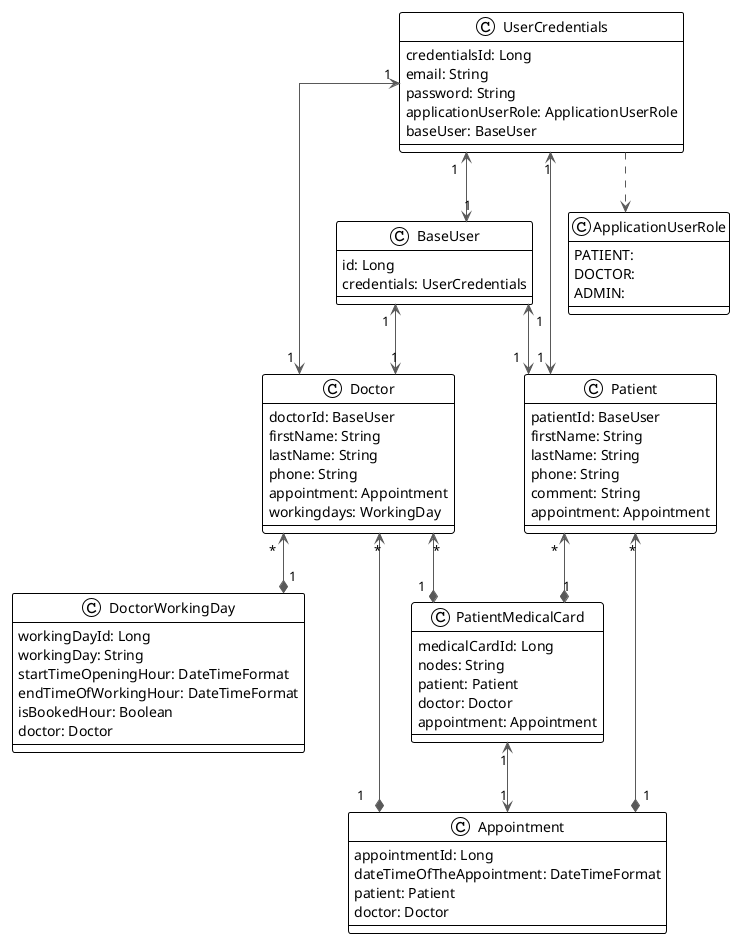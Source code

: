@startuml

!theme plain
top to bottom direction
skinparam linetype ortho

class ApplicationUserRole {
   PATIENT: 
   DOCTOR: 
   ADMIN: 
}
class Appointment {
   appointmentId: Long
   dateTimeOfTheAppointment: DateTimeFormat
   patient: Patient
   doctor: Doctor
}
class BaseUser {
   id: Long
   credentials: UserCredentials
}
class Doctor {
   doctorId: BaseUser
   firstName: String
   lastName: String
   phone: String
   appointment: Appointment
   workingdays: WorkingDay
}
class DoctorWorkingDay {
   workingDayId: Long
   workingDay: String
   startTimeOpeningHour: DateTimeFormat
   endTimeOfWorkingHour: DateTimeFormat
   isBookedHour: Boolean
   doctor: Doctor
}
class Patient {
   patientId: BaseUser
   firstName: String
   lastName: String
   phone: String
   comment: String
   appointment: Appointment
}
class PatientMedicalCard {
   medicalCardId: Long
   nodes: String
   patient: Patient
   doctor: Doctor
   appointment: Appointment
}
class UserCredentials {
   credentialsId: Long
   email: String
   password: String
   applicationUserRole: ApplicationUserRole
   baseUser: BaseUser
}

BaseUser            "1" <-[#595959,plain]-> "1" Doctor              
BaseUser            "1" <-[#595959,plain]-> "1" Patient             
Doctor              "*" <-[#595959,plain]-* "1" Appointment         
Doctor              "*" <-[#595959,plain]-* "1" DoctorWorkingDay    
Doctor              "*" <-[#595959,plain]-* "1" PatientMedicalCard  
Doctor              "1" <-[#595959,plain]-> "1" UserCredentials     
Patient             "*" <-[#595959,plain]-* "1" Appointment         
Patient             "*" <-[#595959,plain]-* "1" PatientMedicalCard  
Patient             "1" <-[#595959,plain]-> "1" UserCredentials     
PatientMedicalCard  "1" <-[#595959,plain]-> "1" Appointment         
UserCredentials      -[#595959,dashed]->  ApplicationUserRole 
UserCredentials     "1" <-[#595959,plain]-> "1" BaseUser            
@enduml
